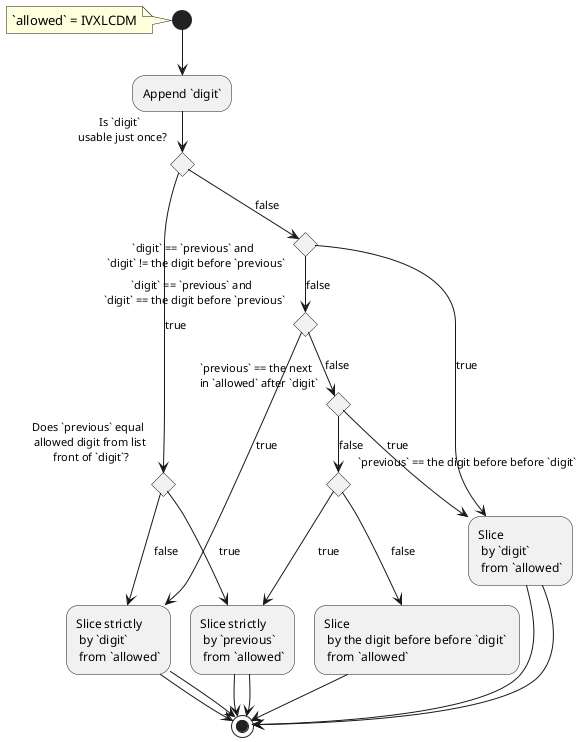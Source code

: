 @startuml
note left: `allowed` = IVXLCDM
(*) --> "Append `digit`"
if "Is `digit` \n usable just once?" then
    [true] if "Does `previous` equal \n allowed digit from list \n front of `digit`?" then
        --> [true] "Slice strictly \n by `previous` \n from `allowed`"
        --> (*)
    else
        --> [false] "Slice strictly \n by `digit` \n from `allowed`"
        --> (*)
    endif
else
    [false] if "`digit` == `previous` and \n `digit` != the digit before `previous`" then
        --> [true] "Slice \n by `digit` \n from `allowed`"
        --> (*)
    else
        [false] if "`digit` == `previous` and \n `digit` == the digit before `previous`" then
            --> [true] "Slice strictly \n by `digit` \n from `allowed`"
            --> (*)
        else
            --> [false] if "`previous` == the next \n in `allowed` after `digit`" then
                --> [true] "Slice \n by `digit` \n from `allowed`"
                --> (*)
            else
                --> [false] if "`previous` == the digit before before `digit`" then
                    --> [true] "Slice strictly \n by `previous` \n from `allowed`"
                    --> (*)
                else
                    --> [false] "Slice \n by the digit before before `digit` \n from `allowed`"
                    --> (*)
                endif
            endif
        endif
    endif
endif
@enduml